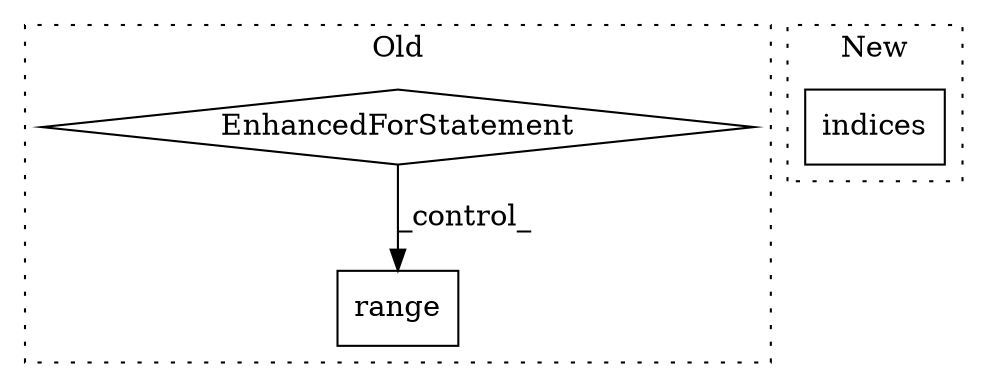 digraph G {
subgraph cluster0 {
1 [label="range" a="32" s="841,859" l="6,1" shape="box"];
3 [label="EnhancedForStatement" a="70" s="686,766" l="53,2" shape="diamond"];
label = "Old";
style="dotted";
}
subgraph cluster1 {
2 [label="indices" a="32" s="650,667" l="8,1" shape="box"];
label = "New";
style="dotted";
}
3 -> 1 [label="_control_"];
}